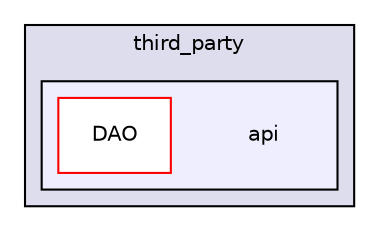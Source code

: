 digraph "third_party/api" {
  compound=true
  node [ fontsize="10", fontname="Helvetica"];
  edge [ labelfontsize="10", labelfontname="Helvetica"];
  subgraph clusterdir_44f42edf5dd23d4deca0321224e9ce90 {
    graph [ bgcolor="#ddddee", pencolor="black", label="third_party" fontname="Helvetica", fontsize="10", URL="dir_44f42edf5dd23d4deca0321224e9ce90.html"]
  subgraph clusterdir_b89ef5617659805dd0dceb3b72a62ad8 {
    graph [ bgcolor="#eeeeff", pencolor="black", label="" URL="dir_b89ef5617659805dd0dceb3b72a62ad8.html"];
    dir_b89ef5617659805dd0dceb3b72a62ad8 [shape=plaintext label="api"];
    dir_090d0f2226b347d7bb5c19ace5007295 [shape=box label="DAO" color="red" fillcolor="white" style="filled" URL="dir_090d0f2226b347d7bb5c19ace5007295.html"];
  }
  }
}
